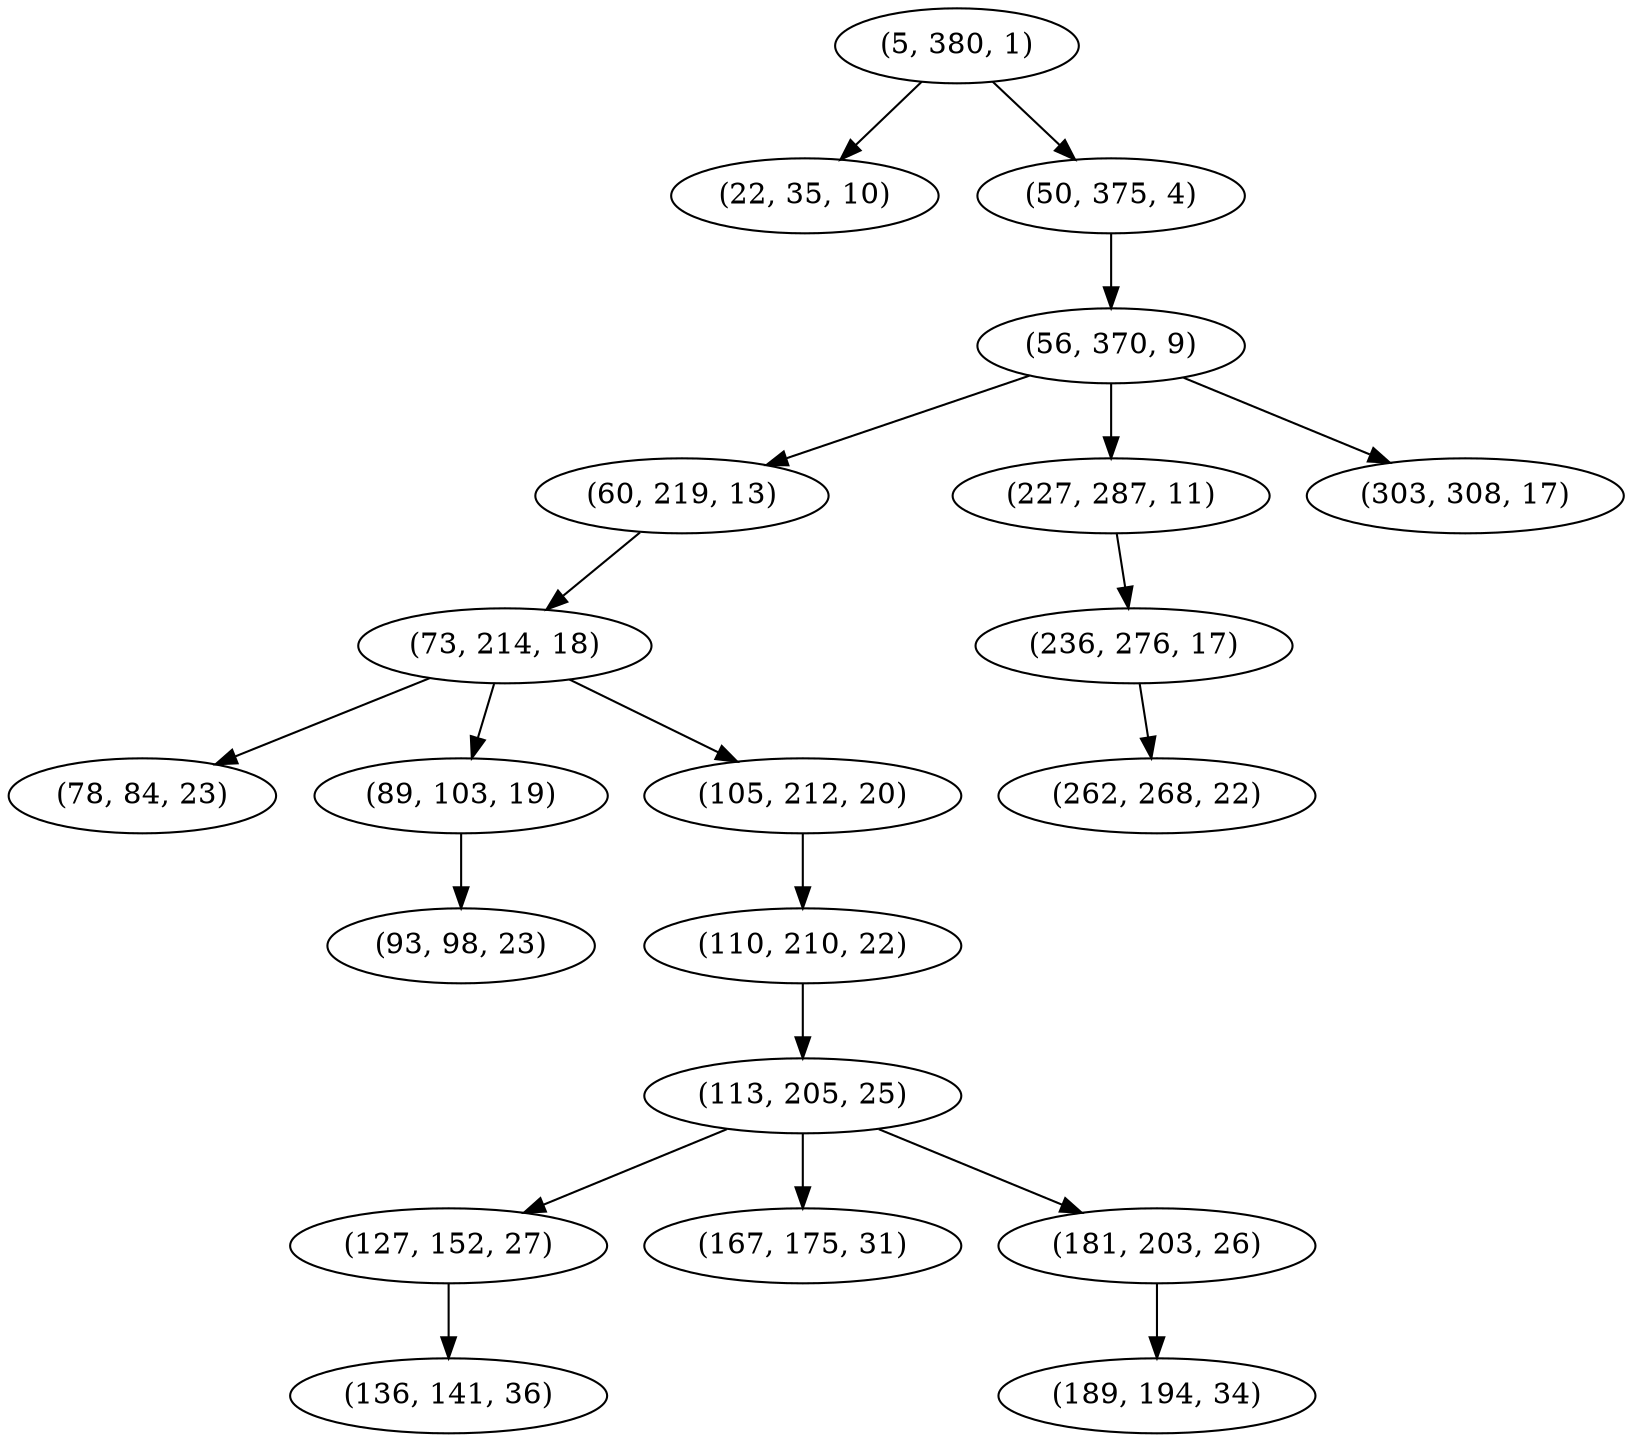 digraph tree {
    "(5, 380, 1)";
    "(22, 35, 10)";
    "(50, 375, 4)";
    "(56, 370, 9)";
    "(60, 219, 13)";
    "(73, 214, 18)";
    "(78, 84, 23)";
    "(89, 103, 19)";
    "(93, 98, 23)";
    "(105, 212, 20)";
    "(110, 210, 22)";
    "(113, 205, 25)";
    "(127, 152, 27)";
    "(136, 141, 36)";
    "(167, 175, 31)";
    "(181, 203, 26)";
    "(189, 194, 34)";
    "(227, 287, 11)";
    "(236, 276, 17)";
    "(262, 268, 22)";
    "(303, 308, 17)";
    "(5, 380, 1)" -> "(22, 35, 10)";
    "(5, 380, 1)" -> "(50, 375, 4)";
    "(50, 375, 4)" -> "(56, 370, 9)";
    "(56, 370, 9)" -> "(60, 219, 13)";
    "(56, 370, 9)" -> "(227, 287, 11)";
    "(56, 370, 9)" -> "(303, 308, 17)";
    "(60, 219, 13)" -> "(73, 214, 18)";
    "(73, 214, 18)" -> "(78, 84, 23)";
    "(73, 214, 18)" -> "(89, 103, 19)";
    "(73, 214, 18)" -> "(105, 212, 20)";
    "(89, 103, 19)" -> "(93, 98, 23)";
    "(105, 212, 20)" -> "(110, 210, 22)";
    "(110, 210, 22)" -> "(113, 205, 25)";
    "(113, 205, 25)" -> "(127, 152, 27)";
    "(113, 205, 25)" -> "(167, 175, 31)";
    "(113, 205, 25)" -> "(181, 203, 26)";
    "(127, 152, 27)" -> "(136, 141, 36)";
    "(181, 203, 26)" -> "(189, 194, 34)";
    "(227, 287, 11)" -> "(236, 276, 17)";
    "(236, 276, 17)" -> "(262, 268, 22)";
}
